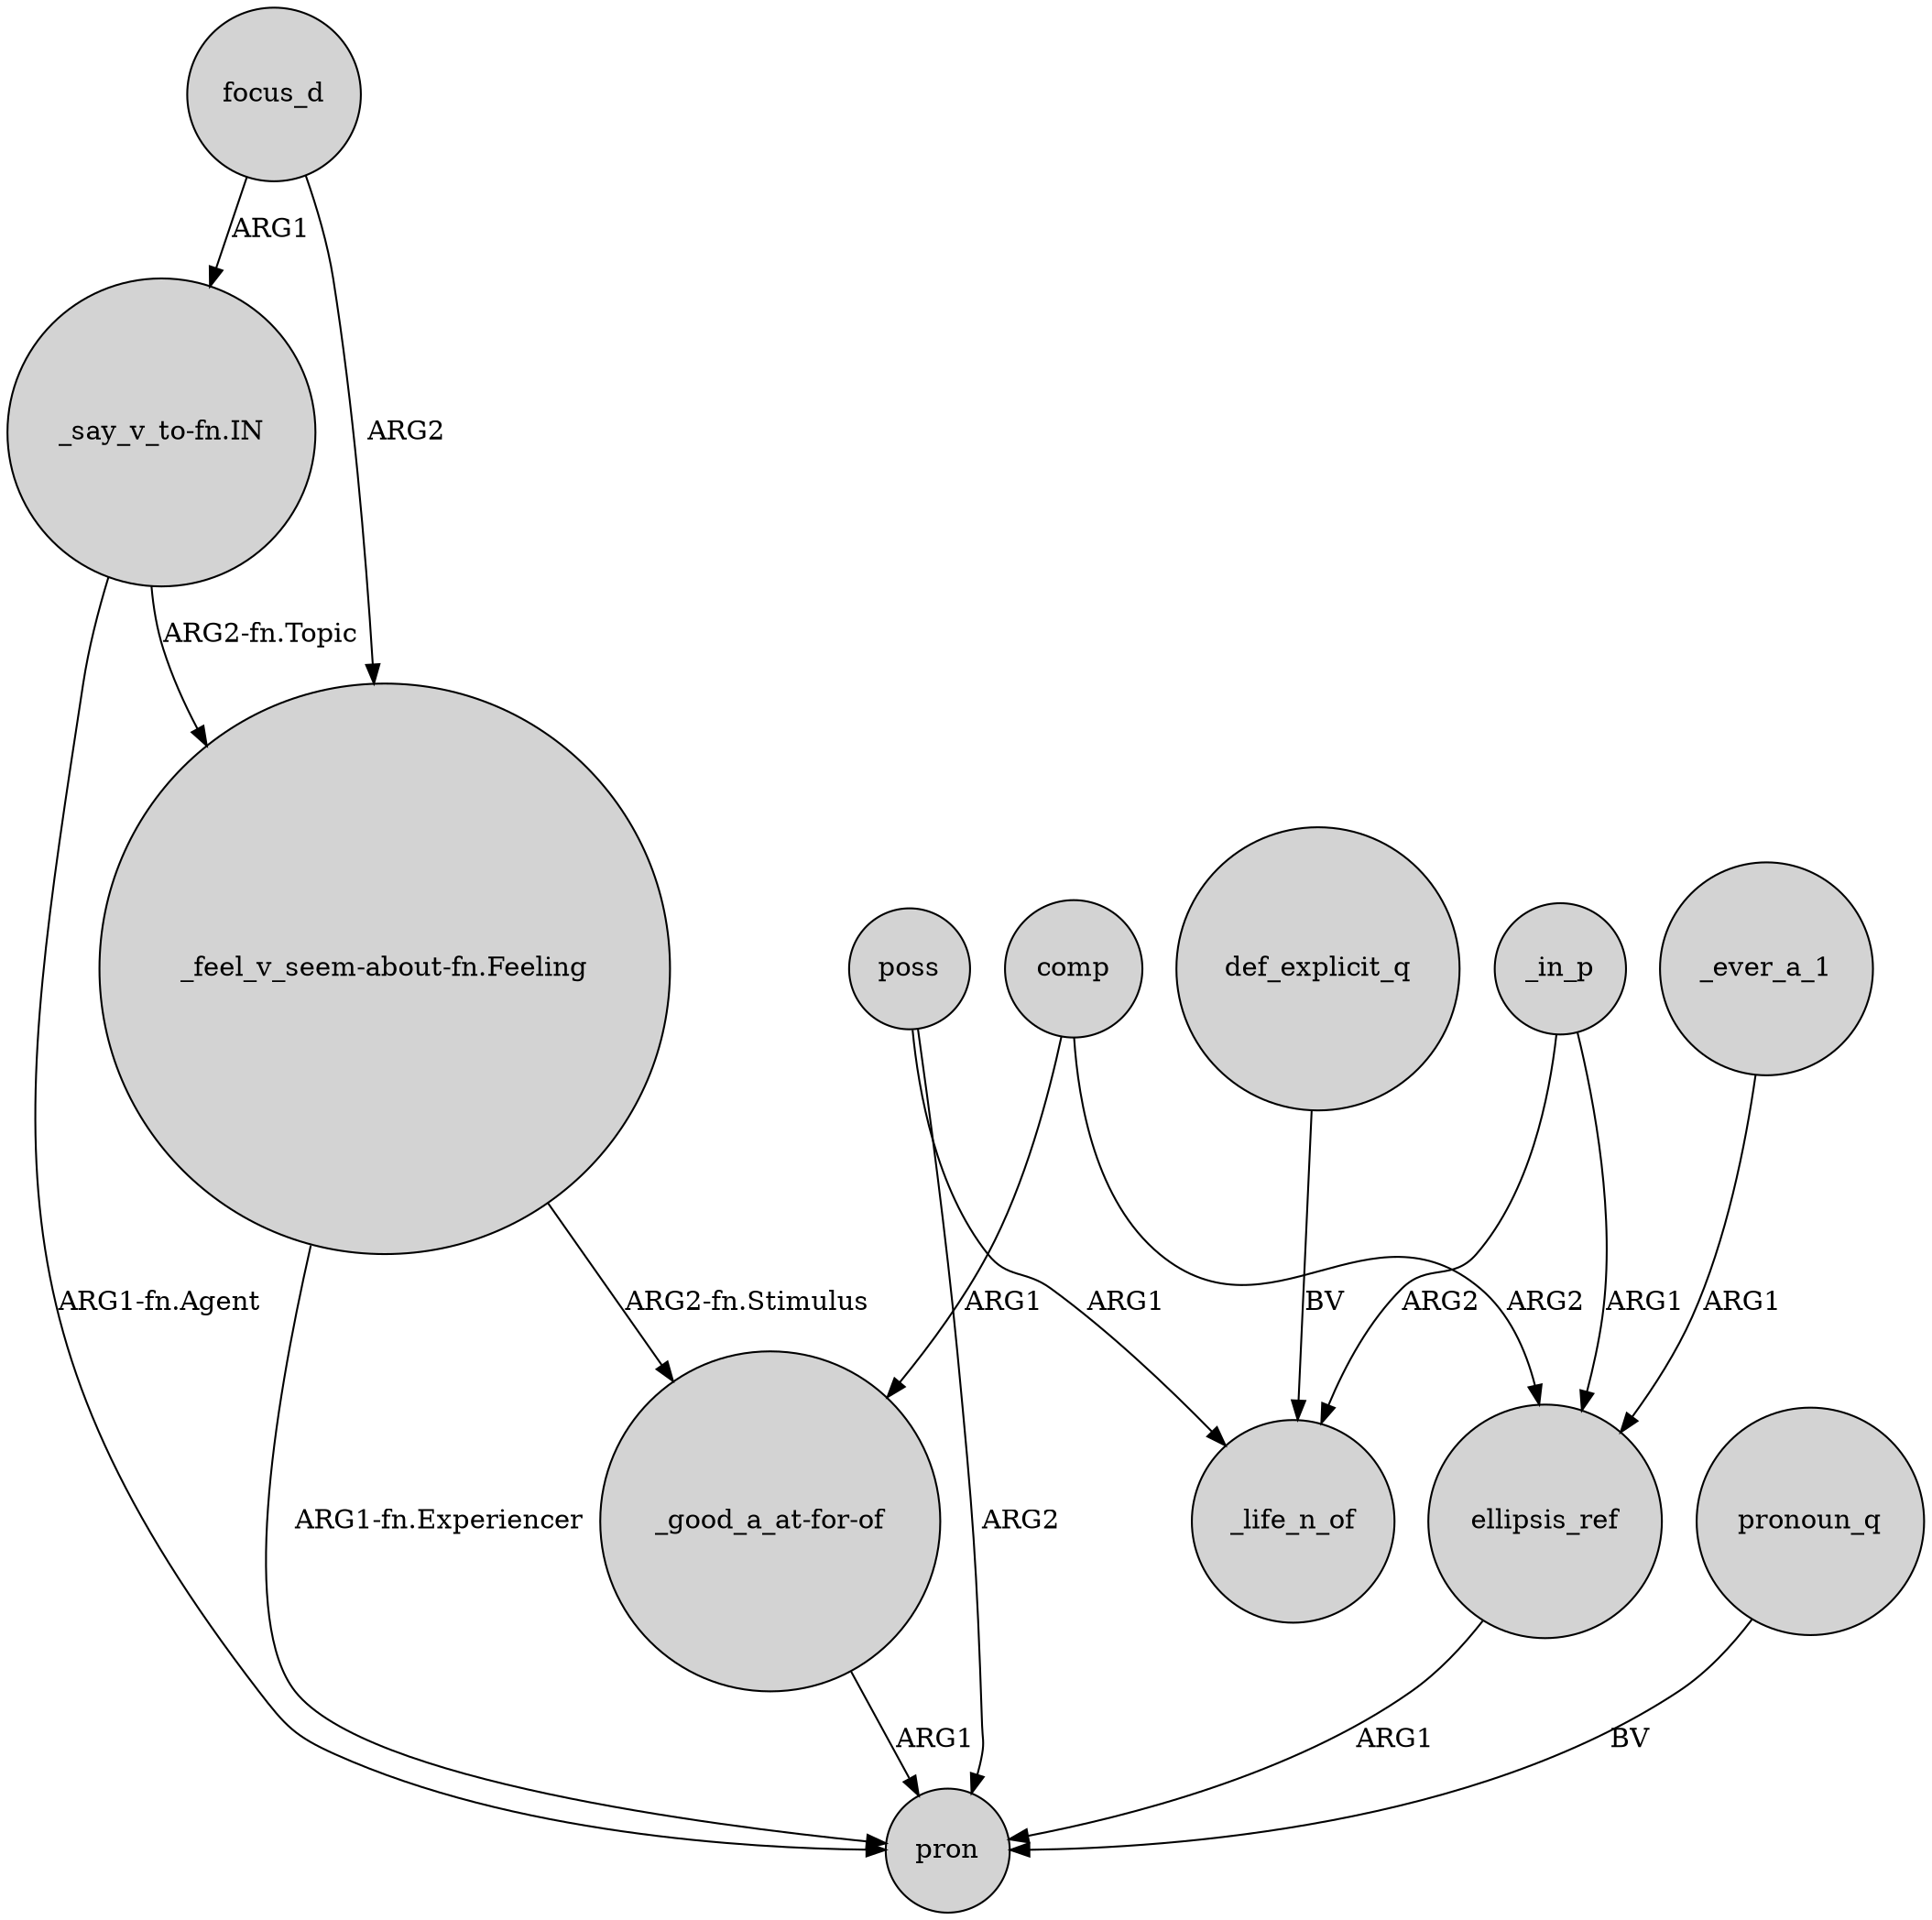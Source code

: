 digraph {
	node [shape=circle style=filled]
	ellipsis_ref -> pron [label=ARG1]
	comp -> "_good_a_at-for-of" [label=ARG1]
	_in_p -> _life_n_of [label=ARG2]
	def_explicit_q -> _life_n_of [label=BV]
	focus_d -> "_feel_v_seem-about-fn.Feeling" [label=ARG2]
	comp -> ellipsis_ref [label=ARG2]
	poss -> _life_n_of [label=ARG1]
	poss -> pron [label=ARG2]
	_in_p -> ellipsis_ref [label=ARG1]
	"_feel_v_seem-about-fn.Feeling" -> pron [label="ARG1-fn.Experiencer"]
	"_feel_v_seem-about-fn.Feeling" -> "_good_a_at-for-of" [label="ARG2-fn.Stimulus"]
	"_good_a_at-for-of" -> pron [label=ARG1]
	"_say_v_to-fn.IN" -> "_feel_v_seem-about-fn.Feeling" [label="ARG2-fn.Topic"]
	focus_d -> "_say_v_to-fn.IN" [label=ARG1]
	_ever_a_1 -> ellipsis_ref [label=ARG1]
	"_say_v_to-fn.IN" -> pron [label="ARG1-fn.Agent"]
	pronoun_q -> pron [label=BV]
}

